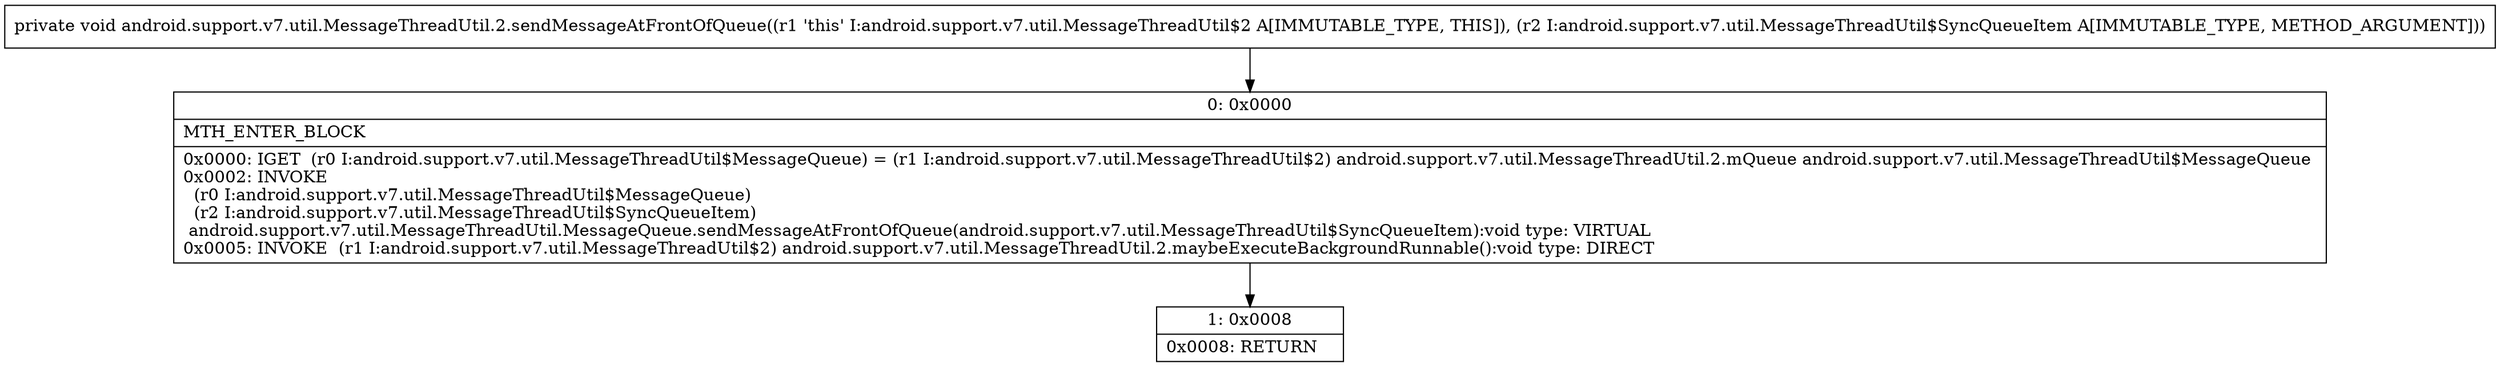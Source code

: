 digraph "CFG forandroid.support.v7.util.MessageThreadUtil.2.sendMessageAtFrontOfQueue(Landroid\/support\/v7\/util\/MessageThreadUtil$SyncQueueItem;)V" {
Node_0 [shape=record,label="{0\:\ 0x0000|MTH_ENTER_BLOCK\l|0x0000: IGET  (r0 I:android.support.v7.util.MessageThreadUtil$MessageQueue) = (r1 I:android.support.v7.util.MessageThreadUtil$2) android.support.v7.util.MessageThreadUtil.2.mQueue android.support.v7.util.MessageThreadUtil$MessageQueue \l0x0002: INVOKE  \l  (r0 I:android.support.v7.util.MessageThreadUtil$MessageQueue)\l  (r2 I:android.support.v7.util.MessageThreadUtil$SyncQueueItem)\l android.support.v7.util.MessageThreadUtil.MessageQueue.sendMessageAtFrontOfQueue(android.support.v7.util.MessageThreadUtil$SyncQueueItem):void type: VIRTUAL \l0x0005: INVOKE  (r1 I:android.support.v7.util.MessageThreadUtil$2) android.support.v7.util.MessageThreadUtil.2.maybeExecuteBackgroundRunnable():void type: DIRECT \l}"];
Node_1 [shape=record,label="{1\:\ 0x0008|0x0008: RETURN   \l}"];
MethodNode[shape=record,label="{private void android.support.v7.util.MessageThreadUtil.2.sendMessageAtFrontOfQueue((r1 'this' I:android.support.v7.util.MessageThreadUtil$2 A[IMMUTABLE_TYPE, THIS]), (r2 I:android.support.v7.util.MessageThreadUtil$SyncQueueItem A[IMMUTABLE_TYPE, METHOD_ARGUMENT])) }"];
MethodNode -> Node_0;
Node_0 -> Node_1;
}

